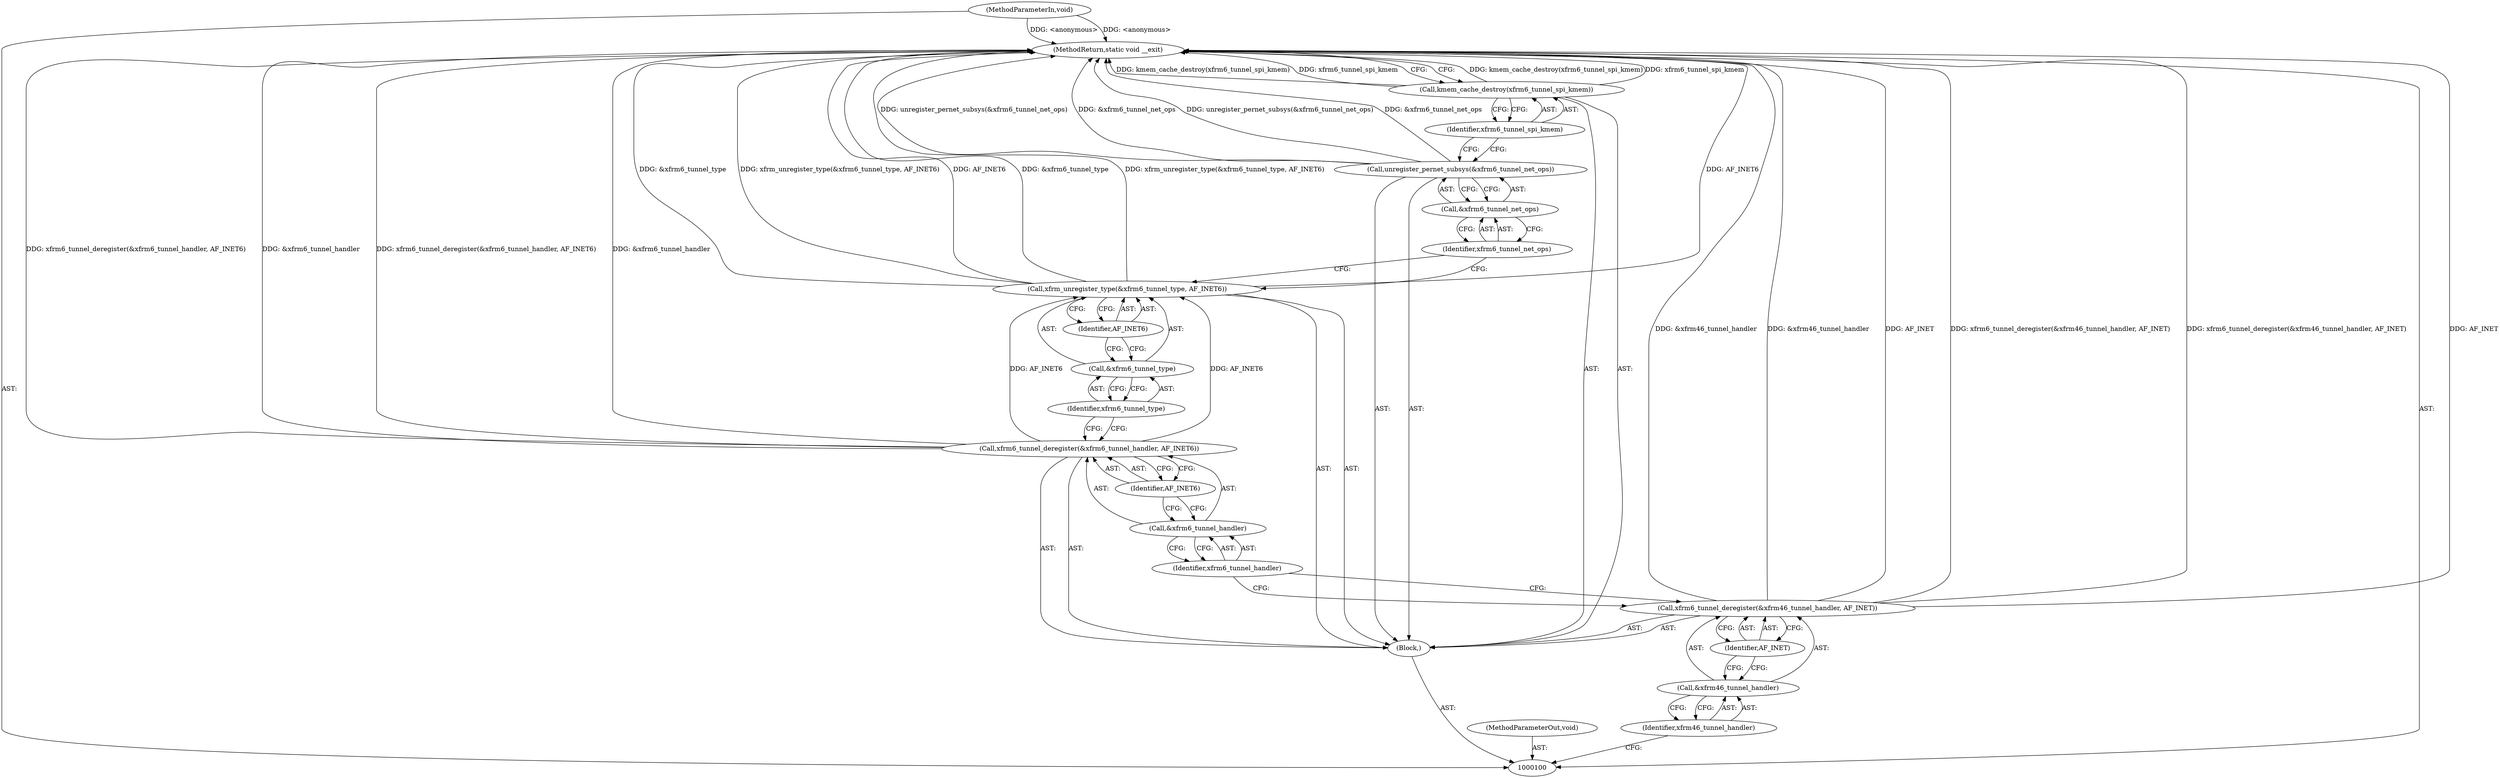 digraph "0_linux_d5aa407f59f5b83d2c50ec88f5bf56d40f1f8978_2" {
"1000120" [label="(MethodReturn,static void __exit)"];
"1000101" [label="(MethodParameterIn,void)"];
"1000147" [label="(MethodParameterOut,void)"];
"1000102" [label="(Block,)"];
"1000103" [label="(Call,xfrm6_tunnel_deregister(&xfrm46_tunnel_handler, AF_INET))"];
"1000104" [label="(Call,&xfrm46_tunnel_handler)"];
"1000105" [label="(Identifier,xfrm46_tunnel_handler)"];
"1000106" [label="(Identifier,AF_INET)"];
"1000107" [label="(Call,xfrm6_tunnel_deregister(&xfrm6_tunnel_handler, AF_INET6))"];
"1000108" [label="(Call,&xfrm6_tunnel_handler)"];
"1000109" [label="(Identifier,xfrm6_tunnel_handler)"];
"1000110" [label="(Identifier,AF_INET6)"];
"1000111" [label="(Call,xfrm_unregister_type(&xfrm6_tunnel_type, AF_INET6))"];
"1000112" [label="(Call,&xfrm6_tunnel_type)"];
"1000113" [label="(Identifier,xfrm6_tunnel_type)"];
"1000114" [label="(Identifier,AF_INET6)"];
"1000115" [label="(Call,unregister_pernet_subsys(&xfrm6_tunnel_net_ops))"];
"1000116" [label="(Call,&xfrm6_tunnel_net_ops)"];
"1000117" [label="(Identifier,xfrm6_tunnel_net_ops)"];
"1000118" [label="(Call,kmem_cache_destroy(xfrm6_tunnel_spi_kmem))"];
"1000119" [label="(Identifier,xfrm6_tunnel_spi_kmem)"];
"1000120" -> "1000100"  [label="AST: "];
"1000120" -> "1000118"  [label="CFG: "];
"1000107" -> "1000120"  [label="DDG: &xfrm6_tunnel_handler"];
"1000107" -> "1000120"  [label="DDG: xfrm6_tunnel_deregister(&xfrm6_tunnel_handler, AF_INET6)"];
"1000103" -> "1000120"  [label="DDG: &xfrm46_tunnel_handler"];
"1000103" -> "1000120"  [label="DDG: xfrm6_tunnel_deregister(&xfrm46_tunnel_handler, AF_INET)"];
"1000103" -> "1000120"  [label="DDG: AF_INET"];
"1000111" -> "1000120"  [label="DDG: AF_INET6"];
"1000111" -> "1000120"  [label="DDG: &xfrm6_tunnel_type"];
"1000111" -> "1000120"  [label="DDG: xfrm_unregister_type(&xfrm6_tunnel_type, AF_INET6)"];
"1000115" -> "1000120"  [label="DDG: unregister_pernet_subsys(&xfrm6_tunnel_net_ops)"];
"1000115" -> "1000120"  [label="DDG: &xfrm6_tunnel_net_ops"];
"1000118" -> "1000120"  [label="DDG: kmem_cache_destroy(xfrm6_tunnel_spi_kmem)"];
"1000118" -> "1000120"  [label="DDG: xfrm6_tunnel_spi_kmem"];
"1000101" -> "1000120"  [label="DDG: <anonymous>"];
"1000101" -> "1000100"  [label="AST: "];
"1000101" -> "1000120"  [label="DDG: <anonymous>"];
"1000147" -> "1000100"  [label="AST: "];
"1000102" -> "1000100"  [label="AST: "];
"1000103" -> "1000102"  [label="AST: "];
"1000107" -> "1000102"  [label="AST: "];
"1000111" -> "1000102"  [label="AST: "];
"1000115" -> "1000102"  [label="AST: "];
"1000118" -> "1000102"  [label="AST: "];
"1000103" -> "1000102"  [label="AST: "];
"1000103" -> "1000106"  [label="CFG: "];
"1000104" -> "1000103"  [label="AST: "];
"1000106" -> "1000103"  [label="AST: "];
"1000109" -> "1000103"  [label="CFG: "];
"1000103" -> "1000120"  [label="DDG: &xfrm46_tunnel_handler"];
"1000103" -> "1000120"  [label="DDG: xfrm6_tunnel_deregister(&xfrm46_tunnel_handler, AF_INET)"];
"1000103" -> "1000120"  [label="DDG: AF_INET"];
"1000104" -> "1000103"  [label="AST: "];
"1000104" -> "1000105"  [label="CFG: "];
"1000105" -> "1000104"  [label="AST: "];
"1000106" -> "1000104"  [label="CFG: "];
"1000105" -> "1000104"  [label="AST: "];
"1000105" -> "1000100"  [label="CFG: "];
"1000104" -> "1000105"  [label="CFG: "];
"1000106" -> "1000103"  [label="AST: "];
"1000106" -> "1000104"  [label="CFG: "];
"1000103" -> "1000106"  [label="CFG: "];
"1000107" -> "1000102"  [label="AST: "];
"1000107" -> "1000110"  [label="CFG: "];
"1000108" -> "1000107"  [label="AST: "];
"1000110" -> "1000107"  [label="AST: "];
"1000113" -> "1000107"  [label="CFG: "];
"1000107" -> "1000120"  [label="DDG: &xfrm6_tunnel_handler"];
"1000107" -> "1000120"  [label="DDG: xfrm6_tunnel_deregister(&xfrm6_tunnel_handler, AF_INET6)"];
"1000107" -> "1000111"  [label="DDG: AF_INET6"];
"1000108" -> "1000107"  [label="AST: "];
"1000108" -> "1000109"  [label="CFG: "];
"1000109" -> "1000108"  [label="AST: "];
"1000110" -> "1000108"  [label="CFG: "];
"1000109" -> "1000108"  [label="AST: "];
"1000109" -> "1000103"  [label="CFG: "];
"1000108" -> "1000109"  [label="CFG: "];
"1000110" -> "1000107"  [label="AST: "];
"1000110" -> "1000108"  [label="CFG: "];
"1000107" -> "1000110"  [label="CFG: "];
"1000111" -> "1000102"  [label="AST: "];
"1000111" -> "1000114"  [label="CFG: "];
"1000112" -> "1000111"  [label="AST: "];
"1000114" -> "1000111"  [label="AST: "];
"1000117" -> "1000111"  [label="CFG: "];
"1000111" -> "1000120"  [label="DDG: AF_INET6"];
"1000111" -> "1000120"  [label="DDG: &xfrm6_tunnel_type"];
"1000111" -> "1000120"  [label="DDG: xfrm_unregister_type(&xfrm6_tunnel_type, AF_INET6)"];
"1000107" -> "1000111"  [label="DDG: AF_INET6"];
"1000112" -> "1000111"  [label="AST: "];
"1000112" -> "1000113"  [label="CFG: "];
"1000113" -> "1000112"  [label="AST: "];
"1000114" -> "1000112"  [label="CFG: "];
"1000113" -> "1000112"  [label="AST: "];
"1000113" -> "1000107"  [label="CFG: "];
"1000112" -> "1000113"  [label="CFG: "];
"1000114" -> "1000111"  [label="AST: "];
"1000114" -> "1000112"  [label="CFG: "];
"1000111" -> "1000114"  [label="CFG: "];
"1000115" -> "1000102"  [label="AST: "];
"1000115" -> "1000116"  [label="CFG: "];
"1000116" -> "1000115"  [label="AST: "];
"1000119" -> "1000115"  [label="CFG: "];
"1000115" -> "1000120"  [label="DDG: unregister_pernet_subsys(&xfrm6_tunnel_net_ops)"];
"1000115" -> "1000120"  [label="DDG: &xfrm6_tunnel_net_ops"];
"1000116" -> "1000115"  [label="AST: "];
"1000116" -> "1000117"  [label="CFG: "];
"1000117" -> "1000116"  [label="AST: "];
"1000115" -> "1000116"  [label="CFG: "];
"1000117" -> "1000116"  [label="AST: "];
"1000117" -> "1000111"  [label="CFG: "];
"1000116" -> "1000117"  [label="CFG: "];
"1000118" -> "1000102"  [label="AST: "];
"1000118" -> "1000119"  [label="CFG: "];
"1000119" -> "1000118"  [label="AST: "];
"1000120" -> "1000118"  [label="CFG: "];
"1000118" -> "1000120"  [label="DDG: kmem_cache_destroy(xfrm6_tunnel_spi_kmem)"];
"1000118" -> "1000120"  [label="DDG: xfrm6_tunnel_spi_kmem"];
"1000119" -> "1000118"  [label="AST: "];
"1000119" -> "1000115"  [label="CFG: "];
"1000118" -> "1000119"  [label="CFG: "];
}

